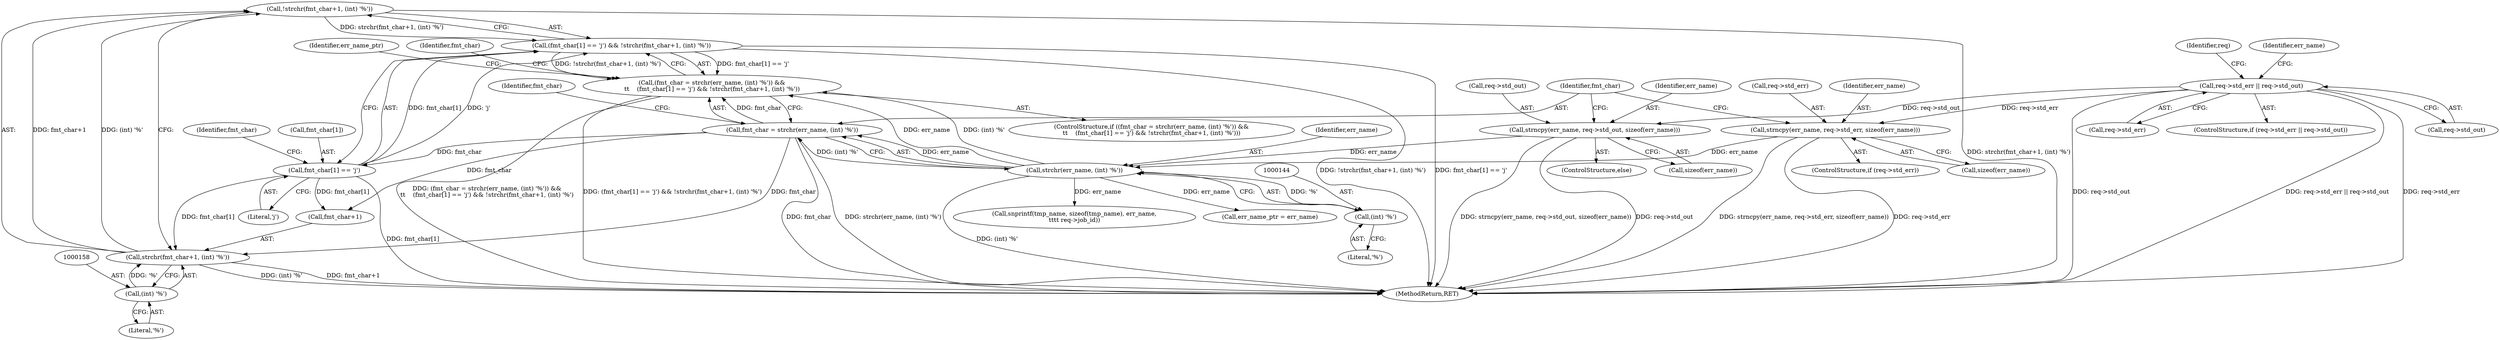 digraph "0_slurm_92362a92fffe60187df61f99ab11c249d44120ee@API" {
"1000152" [label="(Call,!strchr(fmt_char+1, (int) '%'))"];
"1000153" [label="(Call,strchr(fmt_char+1, (int) '%'))"];
"1000139" [label="(Call,fmt_char = strchr(err_name, (int) '%'))"];
"1000141" [label="(Call,strchr(err_name, (int) '%'))"];
"1000122" [label="(Call,strncpy(err_name, req->std_err, sizeof(err_name)))"];
"1000110" [label="(Call,req->std_err || req->std_out)"];
"1000130" [label="(Call,strncpy(err_name, req->std_out, sizeof(err_name)))"];
"1000143" [label="(Call,(int) '%')"];
"1000147" [label="(Call,fmt_char[1] == 'j')"];
"1000157" [label="(Call,(int) '%')"];
"1000146" [label="(Call,(fmt_char[1] == 'j') && !strchr(fmt_char+1, (int) '%'))"];
"1000138" [label="(Call,(fmt_char = strchr(err_name, (int) '%')) &&\n\t\t    (fmt_char[1] == 'j') && !strchr(fmt_char+1, (int) '%'))"];
"1000153" [label="(Call,strchr(fmt_char+1, (int) '%'))"];
"1000118" [label="(ControlStructure,if (req->std_err))"];
"1000143" [label="(Call,(int) '%')"];
"1000146" [label="(Call,(fmt_char[1] == 'j') && !strchr(fmt_char+1, (int) '%'))"];
"1000148" [label="(Call,fmt_char[1])"];
"1000140" [label="(Identifier,fmt_char)"];
"1000129" [label="(ControlStructure,else)"];
"1000159" [label="(Literal,'%')"];
"1000152" [label="(Call,!strchr(fmt_char+1, (int) '%'))"];
"1000139" [label="(Call,fmt_char = strchr(err_name, (int) '%'))"];
"1000130" [label="(Call,strncpy(err_name, req->std_out, sizeof(err_name)))"];
"1000124" [label="(Call,req->std_err)"];
"1000114" [label="(Call,req->std_out)"];
"1000145" [label="(Literal,'%')"];
"1000164" [label="(Identifier,fmt_char)"];
"1000111" [label="(Call,req->std_err)"];
"1000131" [label="(Identifier,err_name)"];
"1000149" [label="(Identifier,fmt_char)"];
"1000151" [label="(Literal,'j')"];
"1000142" [label="(Identifier,err_name)"];
"1000167" [label="(Call,snprintf(tmp_name, sizeof(tmp_name), err_name,\n\t\t\t\t req->job_id))"];
"1000190" [label="(Call,err_name_ptr = err_name)"];
"1000135" [label="(Call,sizeof(err_name))"];
"1000123" [label="(Identifier,err_name)"];
"1000137" [label="(ControlStructure,if ((fmt_char = strchr(err_name, (int) '%')) &&\n\t\t    (fmt_char[1] == 'j') && !strchr(fmt_char+1, (int) '%')))"];
"1000127" [label="(Call,sizeof(err_name))"];
"1000155" [label="(Identifier,fmt_char)"];
"1000183" [label="(Identifier,err_name)"];
"1000132" [label="(Call,req->std_out)"];
"1000120" [label="(Identifier,req)"];
"1000141" [label="(Call,strchr(err_name, (int) '%'))"];
"1000154" [label="(Call,fmt_char+1)"];
"1000122" [label="(Call,strncpy(err_name, req->std_err, sizeof(err_name)))"];
"1000109" [label="(ControlStructure,if (req->std_err || req->std_out))"];
"1000138" [label="(Call,(fmt_char = strchr(err_name, (int) '%')) &&\n\t\t    (fmt_char[1] == 'j') && !strchr(fmt_char+1, (int) '%'))"];
"1000287" [label="(MethodReturn,RET)"];
"1000147" [label="(Call,fmt_char[1] == 'j')"];
"1000110" [label="(Call,req->std_err || req->std_out)"];
"1000157" [label="(Call,(int) '%')"];
"1000191" [label="(Identifier,err_name_ptr)"];
"1000152" -> "1000146"  [label="AST: "];
"1000152" -> "1000153"  [label="CFG: "];
"1000153" -> "1000152"  [label="AST: "];
"1000146" -> "1000152"  [label="CFG: "];
"1000152" -> "1000287"  [label="DDG: strchr(fmt_char+1, (int) '%')"];
"1000152" -> "1000146"  [label="DDG: strchr(fmt_char+1, (int) '%')"];
"1000153" -> "1000152"  [label="DDG: fmt_char+1"];
"1000153" -> "1000152"  [label="DDG: (int) '%'"];
"1000153" -> "1000157"  [label="CFG: "];
"1000154" -> "1000153"  [label="AST: "];
"1000157" -> "1000153"  [label="AST: "];
"1000153" -> "1000287"  [label="DDG: (int) '%'"];
"1000153" -> "1000287"  [label="DDG: fmt_char+1"];
"1000139" -> "1000153"  [label="DDG: fmt_char"];
"1000147" -> "1000153"  [label="DDG: fmt_char[1]"];
"1000157" -> "1000153"  [label="DDG: '%'"];
"1000139" -> "1000138"  [label="AST: "];
"1000139" -> "1000141"  [label="CFG: "];
"1000140" -> "1000139"  [label="AST: "];
"1000141" -> "1000139"  [label="AST: "];
"1000149" -> "1000139"  [label="CFG: "];
"1000138" -> "1000139"  [label="CFG: "];
"1000139" -> "1000287"  [label="DDG: strchr(err_name, (int) '%')"];
"1000139" -> "1000287"  [label="DDG: fmt_char"];
"1000139" -> "1000138"  [label="DDG: fmt_char"];
"1000141" -> "1000139"  [label="DDG: err_name"];
"1000141" -> "1000139"  [label="DDG: (int) '%'"];
"1000139" -> "1000147"  [label="DDG: fmt_char"];
"1000139" -> "1000154"  [label="DDG: fmt_char"];
"1000141" -> "1000143"  [label="CFG: "];
"1000142" -> "1000141"  [label="AST: "];
"1000143" -> "1000141"  [label="AST: "];
"1000141" -> "1000287"  [label="DDG: (int) '%'"];
"1000141" -> "1000138"  [label="DDG: err_name"];
"1000141" -> "1000138"  [label="DDG: (int) '%'"];
"1000122" -> "1000141"  [label="DDG: err_name"];
"1000130" -> "1000141"  [label="DDG: err_name"];
"1000143" -> "1000141"  [label="DDG: '%'"];
"1000141" -> "1000167"  [label="DDG: err_name"];
"1000141" -> "1000190"  [label="DDG: err_name"];
"1000122" -> "1000118"  [label="AST: "];
"1000122" -> "1000127"  [label="CFG: "];
"1000123" -> "1000122"  [label="AST: "];
"1000124" -> "1000122"  [label="AST: "];
"1000127" -> "1000122"  [label="AST: "];
"1000140" -> "1000122"  [label="CFG: "];
"1000122" -> "1000287"  [label="DDG: strncpy(err_name, req->std_err, sizeof(err_name))"];
"1000122" -> "1000287"  [label="DDG: req->std_err"];
"1000110" -> "1000122"  [label="DDG: req->std_err"];
"1000110" -> "1000109"  [label="AST: "];
"1000110" -> "1000111"  [label="CFG: "];
"1000110" -> "1000114"  [label="CFG: "];
"1000111" -> "1000110"  [label="AST: "];
"1000114" -> "1000110"  [label="AST: "];
"1000120" -> "1000110"  [label="CFG: "];
"1000183" -> "1000110"  [label="CFG: "];
"1000110" -> "1000287"  [label="DDG: req->std_out"];
"1000110" -> "1000287"  [label="DDG: req->std_err || req->std_out"];
"1000110" -> "1000287"  [label="DDG: req->std_err"];
"1000110" -> "1000130"  [label="DDG: req->std_out"];
"1000130" -> "1000129"  [label="AST: "];
"1000130" -> "1000135"  [label="CFG: "];
"1000131" -> "1000130"  [label="AST: "];
"1000132" -> "1000130"  [label="AST: "];
"1000135" -> "1000130"  [label="AST: "];
"1000140" -> "1000130"  [label="CFG: "];
"1000130" -> "1000287"  [label="DDG: strncpy(err_name, req->std_out, sizeof(err_name))"];
"1000130" -> "1000287"  [label="DDG: req->std_out"];
"1000143" -> "1000145"  [label="CFG: "];
"1000144" -> "1000143"  [label="AST: "];
"1000145" -> "1000143"  [label="AST: "];
"1000147" -> "1000146"  [label="AST: "];
"1000147" -> "1000151"  [label="CFG: "];
"1000148" -> "1000147"  [label="AST: "];
"1000151" -> "1000147"  [label="AST: "];
"1000155" -> "1000147"  [label="CFG: "];
"1000146" -> "1000147"  [label="CFG: "];
"1000147" -> "1000287"  [label="DDG: fmt_char[1]"];
"1000147" -> "1000146"  [label="DDG: fmt_char[1]"];
"1000147" -> "1000146"  [label="DDG: 'j'"];
"1000147" -> "1000154"  [label="DDG: fmt_char[1]"];
"1000157" -> "1000159"  [label="CFG: "];
"1000158" -> "1000157"  [label="AST: "];
"1000159" -> "1000157"  [label="AST: "];
"1000146" -> "1000138"  [label="AST: "];
"1000138" -> "1000146"  [label="CFG: "];
"1000146" -> "1000287"  [label="DDG: !strchr(fmt_char+1, (int) '%')"];
"1000146" -> "1000287"  [label="DDG: fmt_char[1] == 'j'"];
"1000146" -> "1000138"  [label="DDG: fmt_char[1] == 'j'"];
"1000146" -> "1000138"  [label="DDG: !strchr(fmt_char+1, (int) '%')"];
"1000138" -> "1000137"  [label="AST: "];
"1000164" -> "1000138"  [label="CFG: "];
"1000191" -> "1000138"  [label="CFG: "];
"1000138" -> "1000287"  [label="DDG: (fmt_char = strchr(err_name, (int) '%')) &&\n\t\t    (fmt_char[1] == 'j') && !strchr(fmt_char+1, (int) '%')"];
"1000138" -> "1000287"  [label="DDG: (fmt_char[1] == 'j') && !strchr(fmt_char+1, (int) '%')"];
}
